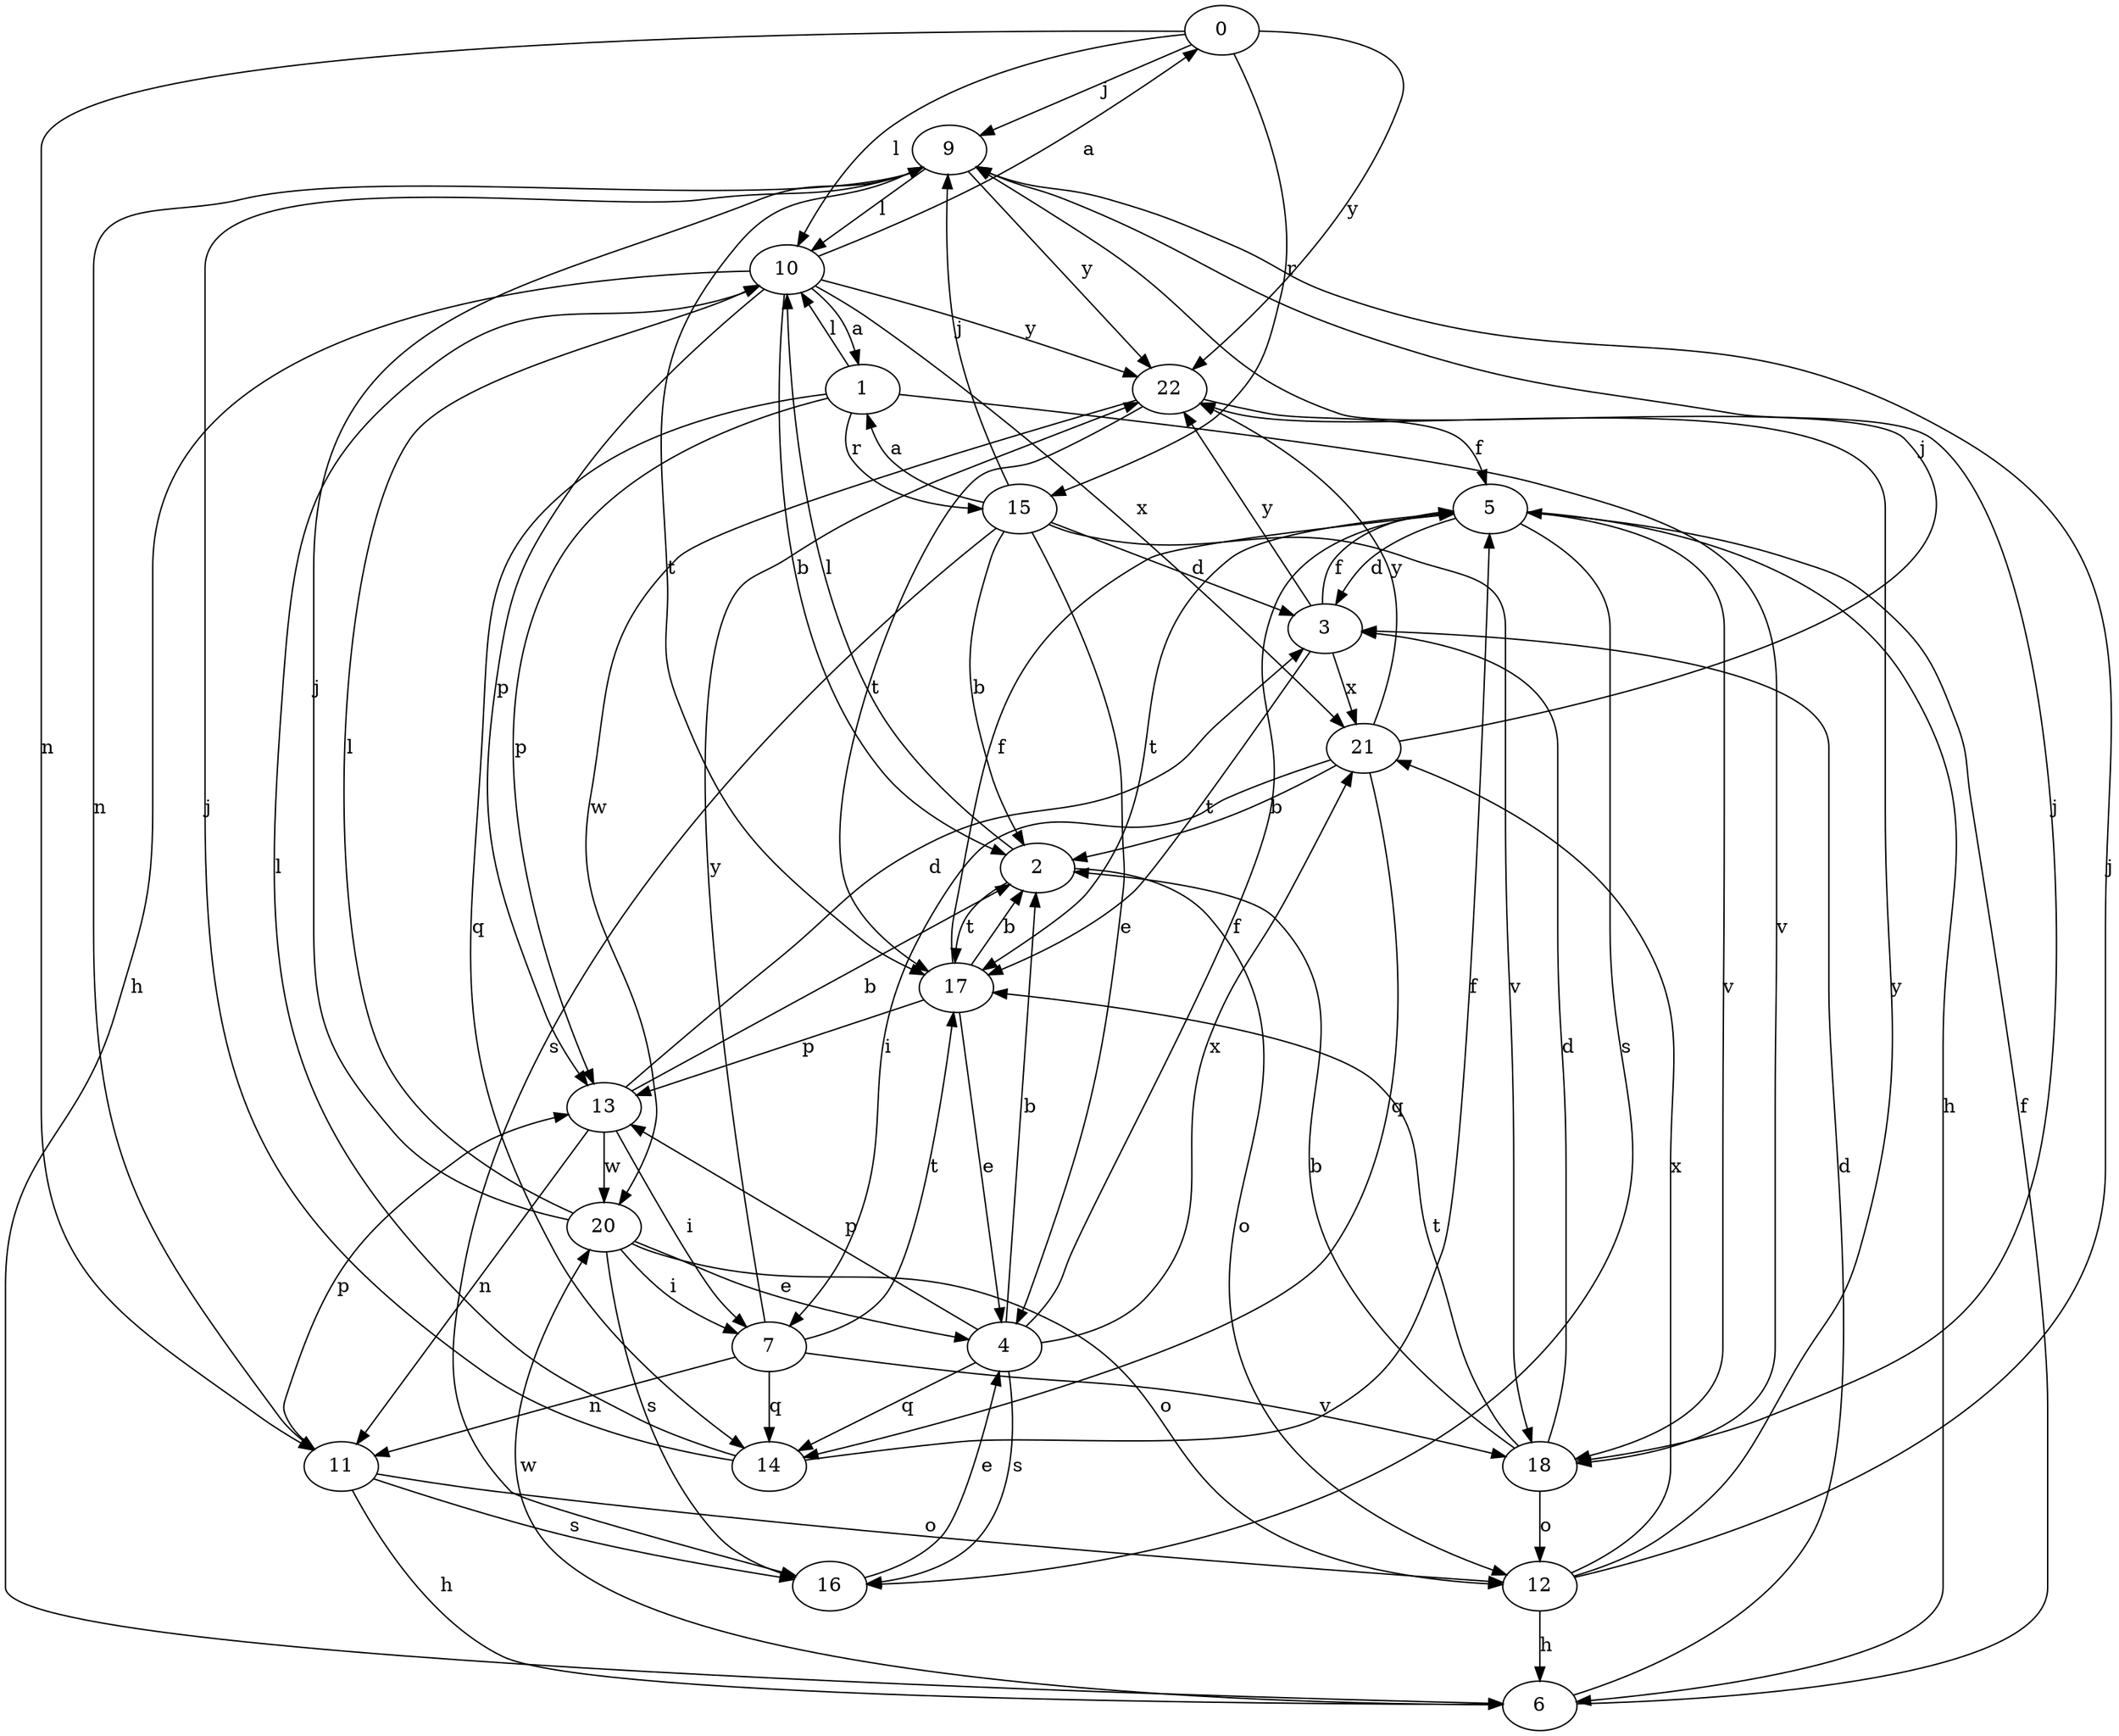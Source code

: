 strict digraph  {
0;
1;
2;
3;
4;
5;
6;
7;
9;
10;
11;
12;
13;
14;
15;
16;
17;
18;
20;
21;
22;
0 -> 9  [label=j];
0 -> 10  [label=l];
0 -> 11  [label=n];
0 -> 15  [label=r];
0 -> 22  [label=y];
1 -> 10  [label=l];
1 -> 13  [label=p];
1 -> 14  [label=q];
1 -> 15  [label=r];
1 -> 18  [label=v];
2 -> 10  [label=l];
2 -> 12  [label=o];
2 -> 17  [label=t];
3 -> 5  [label=f];
3 -> 17  [label=t];
3 -> 21  [label=x];
3 -> 22  [label=y];
4 -> 2  [label=b];
4 -> 5  [label=f];
4 -> 13  [label=p];
4 -> 14  [label=q];
4 -> 16  [label=s];
4 -> 21  [label=x];
5 -> 3  [label=d];
5 -> 6  [label=h];
5 -> 16  [label=s];
5 -> 17  [label=t];
5 -> 18  [label=v];
6 -> 3  [label=d];
6 -> 5  [label=f];
6 -> 20  [label=w];
7 -> 11  [label=n];
7 -> 14  [label=q];
7 -> 17  [label=t];
7 -> 18  [label=v];
7 -> 22  [label=y];
9 -> 10  [label=l];
9 -> 11  [label=n];
9 -> 17  [label=t];
9 -> 22  [label=y];
10 -> 0  [label=a];
10 -> 1  [label=a];
10 -> 2  [label=b];
10 -> 6  [label=h];
10 -> 13  [label=p];
10 -> 21  [label=x];
10 -> 22  [label=y];
11 -> 6  [label=h];
11 -> 12  [label=o];
11 -> 13  [label=p];
11 -> 16  [label=s];
12 -> 6  [label=h];
12 -> 9  [label=j];
12 -> 21  [label=x];
12 -> 22  [label=y];
13 -> 2  [label=b];
13 -> 3  [label=d];
13 -> 7  [label=i];
13 -> 11  [label=n];
13 -> 20  [label=w];
14 -> 5  [label=f];
14 -> 9  [label=j];
14 -> 10  [label=l];
15 -> 1  [label=a];
15 -> 2  [label=b];
15 -> 3  [label=d];
15 -> 4  [label=e];
15 -> 9  [label=j];
15 -> 16  [label=s];
15 -> 18  [label=v];
16 -> 4  [label=e];
17 -> 2  [label=b];
17 -> 4  [label=e];
17 -> 5  [label=f];
17 -> 13  [label=p];
18 -> 2  [label=b];
18 -> 3  [label=d];
18 -> 9  [label=j];
18 -> 12  [label=o];
18 -> 17  [label=t];
20 -> 4  [label=e];
20 -> 7  [label=i];
20 -> 9  [label=j];
20 -> 10  [label=l];
20 -> 12  [label=o];
20 -> 16  [label=s];
21 -> 2  [label=b];
21 -> 7  [label=i];
21 -> 9  [label=j];
21 -> 14  [label=q];
21 -> 22  [label=y];
22 -> 5  [label=f];
22 -> 17  [label=t];
22 -> 20  [label=w];
}
